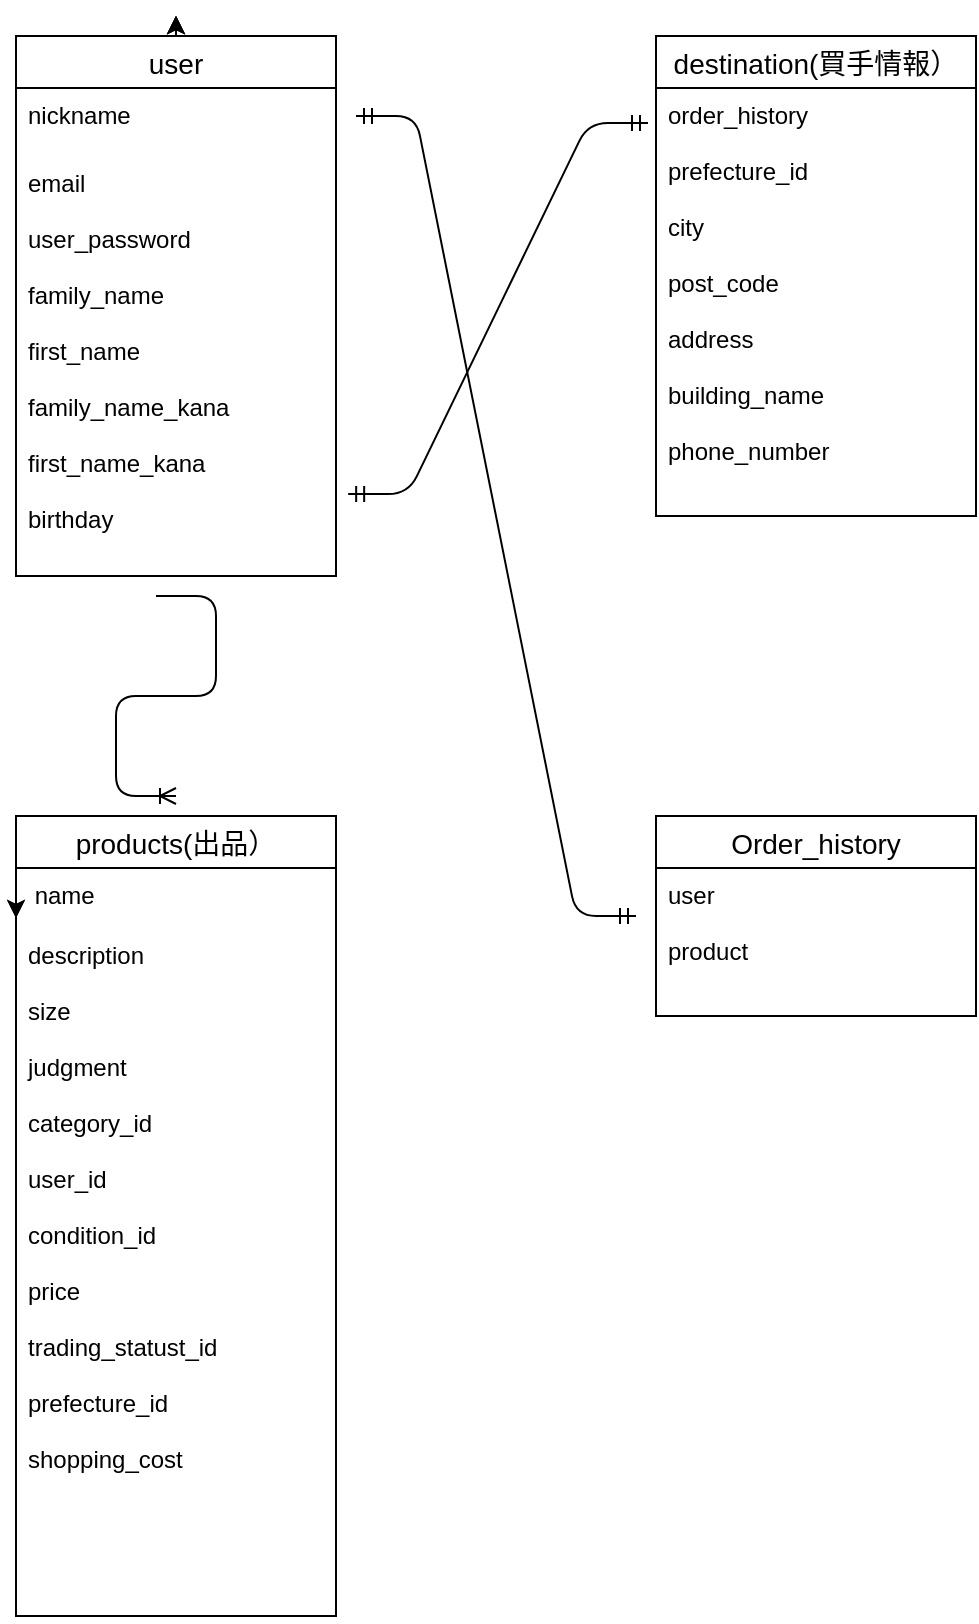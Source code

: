 <mxfile version="13.6.5" pages="3">
    <diagram id="CA4-VOCvIWwnDMiRMhc-" name="ページ1">
        <mxGraphModel dx="3011" dy="2061" grid="1" gridSize="10" guides="1" tooltips="1" connect="1" arrows="1" fold="1" page="1" pageScale="1" pageWidth="827" pageHeight="1169" math="0" shadow="0">
            <root>
                <mxCell id="0"/>
                <mxCell id="1" parent="0"/>
                <mxCell id="V8ICg0lq0RAEsGu50y8h-14" style="edgeStyle=orthogonalEdgeStyle;curved=0;rounded=1;sketch=0;orthogonalLoop=1;jettySize=auto;html=1;exitX=0.5;exitY=0;exitDx=0;exitDy=0;" parent="1" source="V8ICg0lq0RAEsGu50y8h-3" edge="1">
                    <mxGeometry relative="1" as="geometry">
                        <mxPoint x="80" as="targetPoint"/>
                    </mxGeometry>
                </mxCell>
                <mxCell id="V8ICg0lq0RAEsGu50y8h-15" style="edgeStyle=orthogonalEdgeStyle;curved=0;rounded=1;sketch=0;orthogonalLoop=1;jettySize=auto;html=1;exitX=0.5;exitY=0;exitDx=0;exitDy=0;" parent="1" source="V8ICg0lq0RAEsGu50y8h-3" edge="1">
                    <mxGeometry relative="1" as="geometry">
                        <mxPoint x="80" as="targetPoint"/>
                    </mxGeometry>
                </mxCell>
                <mxCell id="V8ICg0lq0RAEsGu50y8h-27" style="edgeStyle=orthogonalEdgeStyle;curved=0;rounded=1;sketch=0;orthogonalLoop=1;jettySize=auto;html=1;exitX=0.5;exitY=0;exitDx=0;exitDy=0;" parent="1" source="V8ICg0lq0RAEsGu50y8h-3" edge="1">
                    <mxGeometry relative="1" as="geometry">
                        <mxPoint x="80" as="targetPoint"/>
                    </mxGeometry>
                </mxCell>
                <mxCell id="V8ICg0lq0RAEsGu50y8h-28" style="edgeStyle=orthogonalEdgeStyle;curved=0;rounded=1;sketch=0;orthogonalLoop=1;jettySize=auto;html=1;exitX=0.5;exitY=0;exitDx=0;exitDy=0;" parent="1" source="V8ICg0lq0RAEsGu50y8h-3" edge="1">
                    <mxGeometry relative="1" as="geometry">
                        <mxPoint x="80" as="targetPoint"/>
                    </mxGeometry>
                </mxCell>
                <mxCell id="V8ICg0lq0RAEsGu50y8h-3" value="user" style="swimlane;fontStyle=0;childLayout=stackLayout;horizontal=1;startSize=26;horizontalStack=0;resizeParent=1;resizeParentMax=0;resizeLast=0;collapsible=1;marginBottom=0;align=center;fontSize=14;" parent="1" vertex="1">
                    <mxGeometry y="10" width="160" height="270" as="geometry"/>
                </mxCell>
                <mxCell id="V8ICg0lq0RAEsGu50y8h-4" value="nickname" style="text;strokeColor=none;fillColor=none;spacingLeft=4;spacingRight=4;overflow=hidden;rotatable=0;points=[[0,0.5],[1,0.5]];portConstraint=eastwest;fontSize=12;" parent="V8ICg0lq0RAEsGu50y8h-3" vertex="1">
                    <mxGeometry y="26" width="160" height="244" as="geometry"/>
                </mxCell>
                <mxCell id="V8ICg0lq0RAEsGu50y8h-12" style="edgeStyle=orthogonalEdgeStyle;curved=0;rounded=1;sketch=0;orthogonalLoop=1;jettySize=auto;html=1;exitX=0;exitY=0.5;exitDx=0;exitDy=0;" parent="1" source="V8ICg0lq0RAEsGu50y8h-10" edge="1">
                    <mxGeometry relative="1" as="geometry">
                        <mxPoint y="451" as="targetPoint"/>
                    </mxGeometry>
                </mxCell>
                <mxCell id="V8ICg0lq0RAEsGu50y8h-13" style="edgeStyle=orthogonalEdgeStyle;curved=0;rounded=1;sketch=0;orthogonalLoop=1;jettySize=auto;html=1;exitX=0;exitY=0.5;exitDx=0;exitDy=0;" parent="1" source="V8ICg0lq0RAEsGu50y8h-10" edge="1">
                    <mxGeometry relative="1" as="geometry">
                        <mxPoint y="451" as="targetPoint"/>
                    </mxGeometry>
                </mxCell>
                <mxCell id="V8ICg0lq0RAEsGu50y8h-8" value="products(出品）" style="swimlane;fontStyle=0;childLayout=stackLayout;horizontal=1;startSize=26;horizontalStack=0;resizeParent=1;resizeParentMax=0;resizeLast=0;collapsible=1;marginBottom=0;align=center;fontSize=14;rounded=0;sketch=0;" parent="1" vertex="1">
                    <mxGeometry y="400" width="160" height="400" as="geometry"/>
                </mxCell>
                <mxCell id="V8ICg0lq0RAEsGu50y8h-10" value=" name" style="text;strokeColor=none;fillColor=none;spacingLeft=4;spacingRight=4;overflow=hidden;rotatable=0;points=[[0,0.5],[1,0.5]];portConstraint=eastwest;fontSize=12;" parent="V8ICg0lq0RAEsGu50y8h-8" vertex="1">
                    <mxGeometry y="26" width="160" height="30" as="geometry"/>
                </mxCell>
                <mxCell id="V8ICg0lq0RAEsGu50y8h-11" value="description&#10;&#10;size&#10;&#10;judgment&#10;&#10;category_id&#10;&#10;user_id&#10;&#10;condition_id&#10;&#10;price&#10;&#10;trading_statust_id&#10;&#10;prefecture_id&#10;&#10;shopping_cost" style="text;strokeColor=none;fillColor=none;spacingLeft=4;spacingRight=4;overflow=hidden;rotatable=0;points=[[0,0.5],[1,0.5]];portConstraint=eastwest;fontSize=12;" parent="V8ICg0lq0RAEsGu50y8h-8" vertex="1">
                    <mxGeometry y="56" width="160" height="344" as="geometry"/>
                </mxCell>
                <mxCell id="V8ICg0lq0RAEsGu50y8h-6" value="email&#10;&#10;user_password&#10;&#10;family_name&#10;&#10;first_name&#10;&#10;family_name_kana&#10;&#10;first_name_kana&#10;&#10;birthday" style="text;strokeColor=none;fillColor=none;spacingLeft=4;spacingRight=4;overflow=hidden;rotatable=0;points=[[0,0.5],[1,0.5]];portConstraint=eastwest;fontSize=12;fontStyle=0" parent="1" vertex="1">
                    <mxGeometry y="70" width="160" height="210" as="geometry"/>
                </mxCell>
                <mxCell id="V8ICg0lq0RAEsGu50y8h-43" value="" style="edgeStyle=entityRelationEdgeStyle;fontSize=12;html=1;endArrow=ERmandOne;startArrow=ERmandOne;exitX=1.038;exitY=0.805;exitDx=0;exitDy=0;exitPerimeter=0;entryX=-0.025;entryY=0.082;entryDx=0;entryDy=0;entryPerimeter=0;" parent="1" source="V8ICg0lq0RAEsGu50y8h-6" target="V8ICg0lq0RAEsGu50y8h-31" edge="1">
                    <mxGeometry width="100" height="100" relative="1" as="geometry">
                        <mxPoint x="370" y="240" as="sourcePoint"/>
                        <mxPoint x="410" y="130" as="targetPoint"/>
                    </mxGeometry>
                </mxCell>
                <mxCell id="V8ICg0lq0RAEsGu50y8h-44" value="" style="edgeStyle=entityRelationEdgeStyle;fontSize=12;html=1;endArrow=ERoneToMany;" parent="1" edge="1">
                    <mxGeometry width="100" height="100" relative="1" as="geometry">
                        <mxPoint x="70" y="290" as="sourcePoint"/>
                        <mxPoint x="80" y="390" as="targetPoint"/>
                    </mxGeometry>
                </mxCell>
                <mxCell id="V8ICg0lq0RAEsGu50y8h-29" value="destination(買手情報）" style="swimlane;fontStyle=0;childLayout=stackLayout;horizontal=1;startSize=26;horizontalStack=0;resizeParent=1;resizeParentMax=0;resizeLast=0;collapsible=1;marginBottom=0;align=center;fontSize=14;rounded=0;sketch=0;" parent="1" vertex="1">
                    <mxGeometry x="320" y="10" width="160" height="240" as="geometry"/>
                </mxCell>
                <mxCell id="V8ICg0lq0RAEsGu50y8h-31" value="order_history&#10;&#10;prefecture_id&#10;&#10;city&#10;&#10;post_code&#10;&#10;address&#10;&#10;building_name&#10;&#10;phone_number&#10;&#10;" style="text;strokeColor=none;fillColor=none;spacingLeft=4;spacingRight=4;overflow=hidden;rotatable=0;points=[[0,0.5],[1,0.5]];portConstraint=eastwest;fontSize=12;" parent="V8ICg0lq0RAEsGu50y8h-29" vertex="1">
                    <mxGeometry y="26" width="160" height="214" as="geometry"/>
                </mxCell>
                <mxCell id="15" value="Order_history" style="swimlane;fontStyle=0;childLayout=stackLayout;horizontal=1;startSize=26;horizontalStack=0;resizeParent=1;resizeParentMax=0;resizeLast=0;collapsible=1;marginBottom=0;align=center;fontSize=14;" parent="1" vertex="1">
                    <mxGeometry x="320" y="400" width="160" height="100" as="geometry"/>
                </mxCell>
                <mxCell id="17" value="user&#10;&#10;product" style="text;strokeColor=none;fillColor=none;spacingLeft=4;spacingRight=4;overflow=hidden;rotatable=0;points=[[0,0.5],[1,0.5]];portConstraint=eastwest;fontSize=12;" parent="15" vertex="1">
                    <mxGeometry y="26" width="160" height="74" as="geometry"/>
                </mxCell>
                <mxCell id="19" value="" style="edgeStyle=entityRelationEdgeStyle;fontSize=12;html=1;endArrow=ERmandOne;startArrow=ERmandOne;" parent="1" edge="1">
                    <mxGeometry width="100" height="100" relative="1" as="geometry">
                        <mxPoint x="170" y="50" as="sourcePoint"/>
                        <mxPoint x="310" y="450" as="targetPoint"/>
                    </mxGeometry>
                </mxCell>
            </root>
        </mxGraphModel>
    </diagram>
    <diagram id="kTTXdfXuba9A6VZpL0Od" name="ページ2">
        &#xa;        &#xa;        &#xa;        &#xa;        &#xa;&#xa;&#xa;&#xa;&#xa;
        <mxGraphModel dx="444" dy="353" grid="1" gridSize="10" guides="1" tooltips="1" connect="1" arrows="1" fold="1" page="1" pageScale="1" pageWidth="827" pageHeight="1169" math="0" shadow="0">
            &#xa;            &#xa;            &#xa;            &#xa;            &#xa;&#xa;&#xa;&#xa;&#xa;
            <root>
                &#xa;                &#xa;                &#xa;                &#xa;                &#xa;&#xa;&#xa;&#xa;&#xa;
                <mxCell id="NngX3FclmNLL98lepxF6-0"/>
                &#xa;                &#xa;                &#xa;                &#xa;                &#xa;&#xa;&#xa;&#xa;&#xa;
                <mxCell id="NngX3FclmNLL98lepxF6-1" parent="NngX3FclmNLL98lepxF6-0"/>
                &#xa;                &#xa;                &#xa;                &#xa;                &#xa;&#xa;&#xa;&#xa;&#xa;
            </root>
            &#xa;            &#xa;            &#xa;            &#xa;            &#xa;&#xa;&#xa;&#xa;&#xa;
        </mxGraphModel>
        &#xa;        &#xa;        &#xa;        &#xa;        &#xa;&#xa;&#xa;&#xa;&#xa;
    </diagram>
    <diagram id="FAr2G8jeRN5P7BSFad52" name="ページ3">
        &#xa;        &#xa;        &#xa;        &#xa;        &#xa;&#xa;&#xa;&#xa;&#xa;
        <mxGraphModel dx="444" dy="353" grid="1" gridSize="10" guides="1" tooltips="1" connect="1" arrows="1" fold="1" page="1" pageScale="1" pageWidth="827" pageHeight="1169" math="0" shadow="0">
            &#xa;            &#xa;            &#xa;            &#xa;            &#xa;&#xa;&#xa;&#xa;&#xa;
            <root>
                &#xa;                &#xa;                &#xa;                &#xa;                &#xa;&#xa;&#xa;&#xa;&#xa;
                <mxCell id="M1mKtCbu2xHhxpfIMrRc-0"/>
                &#xa;                &#xa;                &#xa;                &#xa;                &#xa;&#xa;&#xa;&#xa;&#xa;
                <mxCell id="M1mKtCbu2xHhxpfIMrRc-1" parent="M1mKtCbu2xHhxpfIMrRc-0"/>
                &#xa;                &#xa;                &#xa;                &#xa;                &#xa;&#xa;&#xa;&#xa;&#xa;
            </root>
            &#xa;            &#xa;            &#xa;            &#xa;            &#xa;&#xa;&#xa;&#xa;&#xa;
        </mxGraphModel>
        &#xa;        &#xa;        &#xa;        &#xa;        &#xa;&#xa;&#xa;&#xa;&#xa;
    </diagram>
</mxfile>
